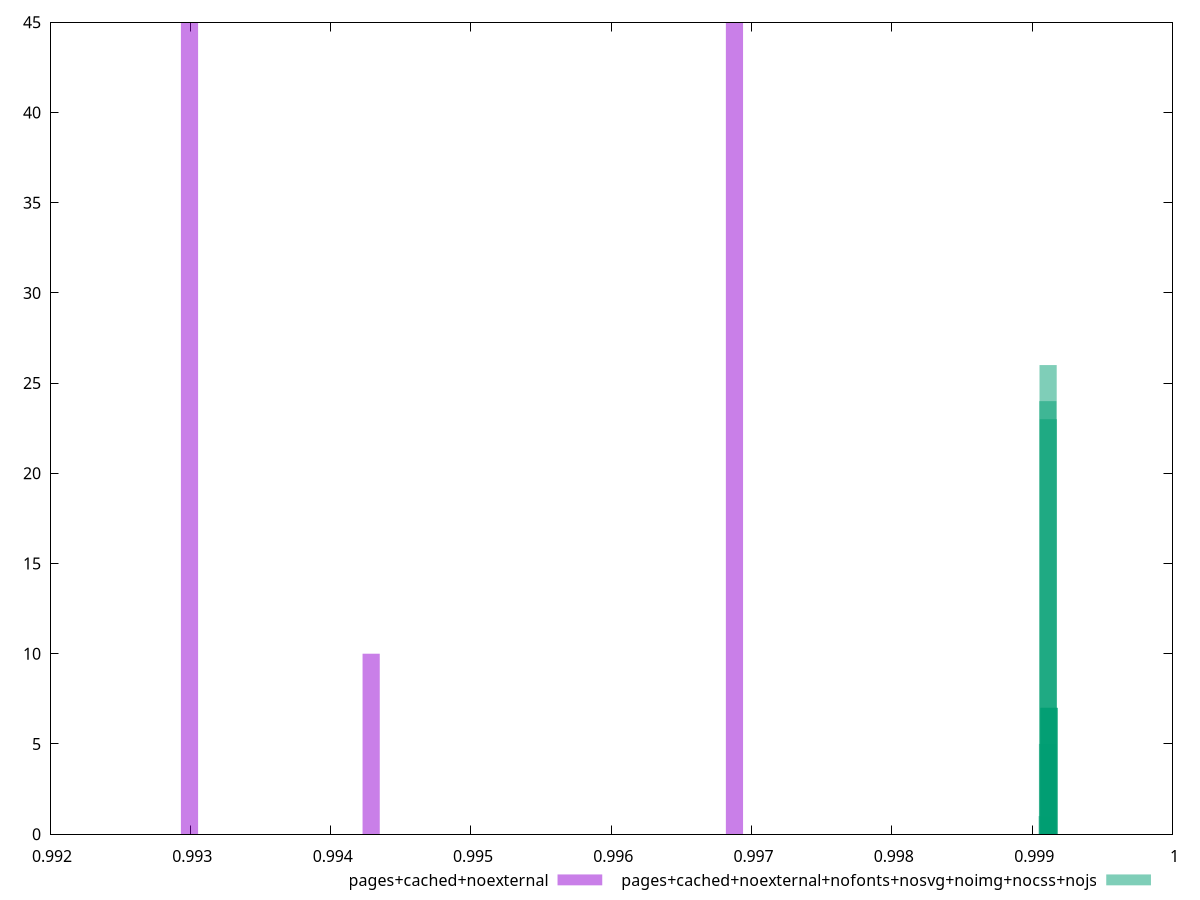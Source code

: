 $_pagesCachedNoexternal <<EOF
0.9968781518956439 45
0.9929942110441025 45
0.9942888579946163 10
EOF
$_pagesCachedNoexternalNofontsNosvgNoimgNocssNojs <<EOF
0.9991113530998045 24
0.9991198438364838 7
0.9991155984681441 23
0.9991219665206535 7
0.9991134757839742 26
0.9991071077314648 1
0.9991092304156347 5
0.9991177211523139 7
EOF
set key outside below
set terminal pngcairo
set output "report_00004_2020-11-02T20-21-41.718Z/first-cpu-idle/first-cpu-idle_pages+cached+noexternal_pages+cached+noexternal+nofonts+nosvg+noimg+nocss+nojs+hist.png"
set boxwidth 0.00012255510953102178
set style fill transparent solid 0.5 noborder
set yrange [0:45]
plot $_pagesCachedNoexternal title "pages+cached+noexternal" with boxes ,$_pagesCachedNoexternalNofontsNosvgNoimgNocssNojs title "pages+cached+noexternal+nofonts+nosvg+noimg+nocss+nojs" with boxes ,